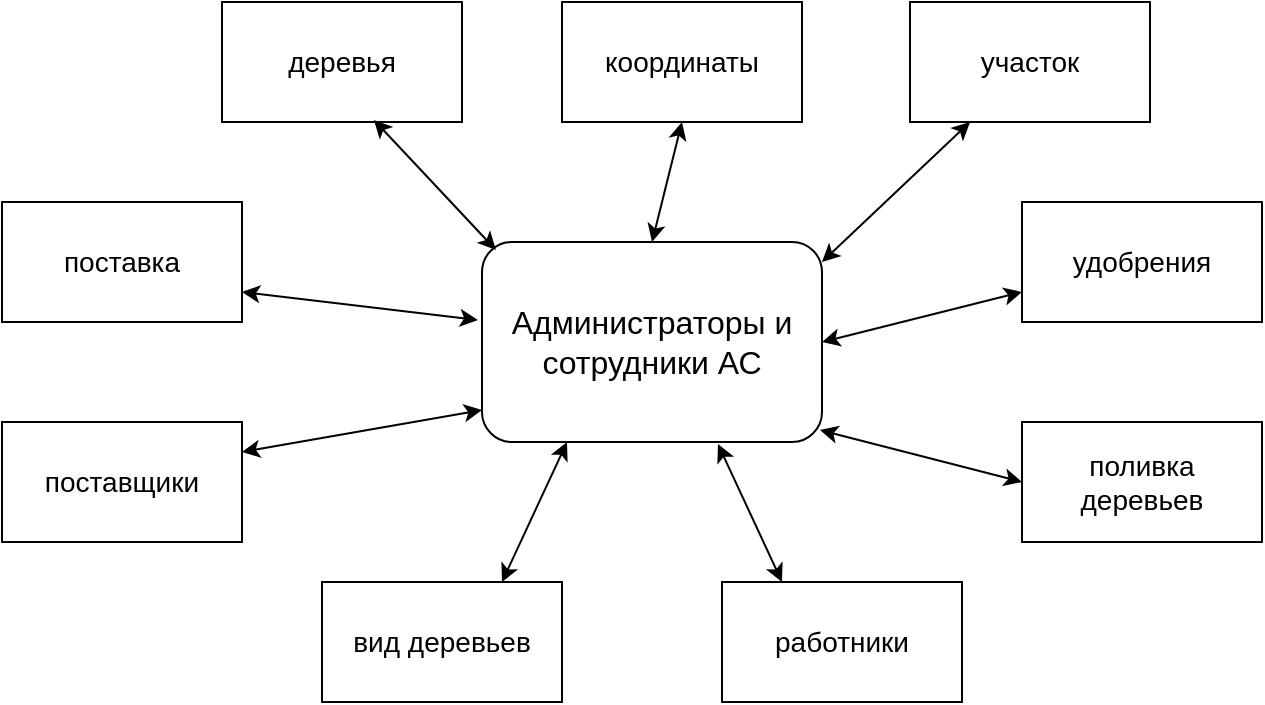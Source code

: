 <mxfile version="20.3.0" type="device"><diagram id="DMI0_pM0iUICfWPwsj3U" name="Страница 1"><mxGraphModel dx="804" dy="782" grid="1" gridSize="10" guides="1" tooltips="1" connect="1" arrows="1" fold="1" page="1" pageScale="1" pageWidth="827" pageHeight="1169" math="0" shadow="0"><root><mxCell id="0"/><mxCell id="1" parent="0"/><mxCell id="AUwF96scVjsSGn-3d3nz-1" value="&lt;font size=&quot;3&quot;&gt;Администраторы и сотрудники АС&lt;/font&gt;" style="rounded=1;whiteSpace=wrap;html=1;" vertex="1" parent="1"><mxGeometry x="320" y="420" width="170" height="100" as="geometry"/></mxCell><mxCell id="AUwF96scVjsSGn-3d3nz-2" value="деревья" style="rounded=0;whiteSpace=wrap;html=1;fontSize=14;" vertex="1" parent="1"><mxGeometry x="190" y="300" width="120" height="60" as="geometry"/></mxCell><mxCell id="AUwF96scVjsSGn-3d3nz-3" value="поставка" style="rounded=0;whiteSpace=wrap;html=1;fontSize=14;" vertex="1" parent="1"><mxGeometry x="80" y="400" width="120" height="60" as="geometry"/></mxCell><mxCell id="AUwF96scVjsSGn-3d3nz-4" value="поливка&lt;br&gt;деревьев" style="rounded=0;whiteSpace=wrap;html=1;fontSize=14;" vertex="1" parent="1"><mxGeometry x="590" y="510" width="120" height="60" as="geometry"/></mxCell><mxCell id="AUwF96scVjsSGn-3d3nz-5" value="поставщики" style="rounded=0;whiteSpace=wrap;html=1;fontSize=14;" vertex="1" parent="1"><mxGeometry x="80" y="510" width="120" height="60" as="geometry"/></mxCell><mxCell id="AUwF96scVjsSGn-3d3nz-6" value="работники" style="rounded=0;whiteSpace=wrap;html=1;fontSize=14;" vertex="1" parent="1"><mxGeometry x="440" y="590" width="120" height="60" as="geometry"/></mxCell><mxCell id="AUwF96scVjsSGn-3d3nz-7" value="удобрения" style="rounded=0;whiteSpace=wrap;html=1;fontSize=14;" vertex="1" parent="1"><mxGeometry x="590" y="400" width="120" height="60" as="geometry"/></mxCell><mxCell id="AUwF96scVjsSGn-3d3nz-8" value="вид деревьев" style="rounded=0;whiteSpace=wrap;html=1;fontSize=14;" vertex="1" parent="1"><mxGeometry x="240" y="590" width="120" height="60" as="geometry"/></mxCell><mxCell id="AUwF96scVjsSGn-3d3nz-9" value="участок" style="rounded=0;whiteSpace=wrap;html=1;fontSize=14;" vertex="1" parent="1"><mxGeometry x="534" y="300" width="120" height="60" as="geometry"/></mxCell><mxCell id="AUwF96scVjsSGn-3d3nz-10" value="координаты" style="rounded=0;whiteSpace=wrap;html=1;fontSize=14;" vertex="1" parent="1"><mxGeometry x="360" y="300" width="120" height="60" as="geometry"/></mxCell><mxCell id="AUwF96scVjsSGn-3d3nz-11" value="" style="endArrow=classic;startArrow=classic;html=1;rounded=0;fontSize=14;exitX=1;exitY=0.25;exitDx=0;exitDy=0;entryX=0;entryY=0.84;entryDx=0;entryDy=0;entryPerimeter=0;" edge="1" parent="1" source="AUwF96scVjsSGn-3d3nz-5" target="AUwF96scVjsSGn-3d3nz-1"><mxGeometry width="50" height="50" relative="1" as="geometry"><mxPoint x="240" y="540" as="sourcePoint"/><mxPoint x="290" y="490" as="targetPoint"/></mxGeometry></mxCell><mxCell id="AUwF96scVjsSGn-3d3nz-13" value="" style="endArrow=classic;startArrow=classic;html=1;rounded=0;fontSize=14;exitX=1;exitY=0.75;exitDx=0;exitDy=0;entryX=-0.012;entryY=0.39;entryDx=0;entryDy=0;entryPerimeter=0;" edge="1" parent="1" source="AUwF96scVjsSGn-3d3nz-3" target="AUwF96scVjsSGn-3d3nz-1"><mxGeometry width="50" height="50" relative="1" as="geometry"><mxPoint x="240" y="490" as="sourcePoint"/><mxPoint x="290" y="440" as="targetPoint"/></mxGeometry></mxCell><mxCell id="AUwF96scVjsSGn-3d3nz-14" value="" style="endArrow=classic;startArrow=classic;html=1;rounded=0;fontSize=14;entryX=0.633;entryY=0.983;entryDx=0;entryDy=0;entryPerimeter=0;exitX=0.041;exitY=0.04;exitDx=0;exitDy=0;exitPerimeter=0;" edge="1" parent="1" source="AUwF96scVjsSGn-3d3nz-1" target="AUwF96scVjsSGn-3d3nz-2"><mxGeometry width="50" height="50" relative="1" as="geometry"><mxPoint x="290" y="430" as="sourcePoint"/><mxPoint x="340" y="380" as="targetPoint"/></mxGeometry></mxCell><mxCell id="AUwF96scVjsSGn-3d3nz-15" value="" style="endArrow=classic;startArrow=classic;html=1;rounded=0;fontSize=14;entryX=0.5;entryY=1;entryDx=0;entryDy=0;exitX=0.5;exitY=0;exitDx=0;exitDy=0;" edge="1" parent="1" source="AUwF96scVjsSGn-3d3nz-1" target="AUwF96scVjsSGn-3d3nz-10"><mxGeometry width="50" height="50" relative="1" as="geometry"><mxPoint x="390" y="450" as="sourcePoint"/><mxPoint x="440" y="400" as="targetPoint"/></mxGeometry></mxCell><mxCell id="AUwF96scVjsSGn-3d3nz-16" value="" style="endArrow=classic;startArrow=classic;html=1;rounded=0;fontSize=14;entryX=0.25;entryY=1;entryDx=0;entryDy=0;" edge="1" parent="1" target="AUwF96scVjsSGn-3d3nz-9"><mxGeometry width="50" height="50" relative="1" as="geometry"><mxPoint x="490" y="430" as="sourcePoint"/><mxPoint x="570" y="380" as="targetPoint"/></mxGeometry></mxCell><mxCell id="AUwF96scVjsSGn-3d3nz-17" value="" style="endArrow=classic;startArrow=classic;html=1;rounded=0;fontSize=14;entryX=0;entryY=0.75;entryDx=0;entryDy=0;exitX=1;exitY=0.5;exitDx=0;exitDy=0;" edge="1" parent="1" source="AUwF96scVjsSGn-3d3nz-1" target="AUwF96scVjsSGn-3d3nz-7"><mxGeometry width="50" height="50" relative="1" as="geometry"><mxPoint x="530" y="500" as="sourcePoint"/><mxPoint x="580" y="450" as="targetPoint"/></mxGeometry></mxCell><mxCell id="AUwF96scVjsSGn-3d3nz-18" value="" style="endArrow=classic;startArrow=classic;html=1;rounded=0;fontSize=14;entryX=0.994;entryY=0.94;entryDx=0;entryDy=0;entryPerimeter=0;exitX=0;exitY=0.5;exitDx=0;exitDy=0;" edge="1" parent="1" source="AUwF96scVjsSGn-3d3nz-4" target="AUwF96scVjsSGn-3d3nz-1"><mxGeometry width="50" height="50" relative="1" as="geometry"><mxPoint x="500" y="560" as="sourcePoint"/><mxPoint x="550" y="510" as="targetPoint"/></mxGeometry></mxCell><mxCell id="AUwF96scVjsSGn-3d3nz-19" value="" style="endArrow=classic;startArrow=classic;html=1;rounded=0;fontSize=14;entryX=0.25;entryY=1;entryDx=0;entryDy=0;exitX=0.75;exitY=0;exitDx=0;exitDy=0;" edge="1" parent="1" source="AUwF96scVjsSGn-3d3nz-8" target="AUwF96scVjsSGn-3d3nz-1"><mxGeometry width="50" height="50" relative="1" as="geometry"><mxPoint x="340" y="590" as="sourcePoint"/><mxPoint x="390" y="540" as="targetPoint"/></mxGeometry></mxCell><mxCell id="AUwF96scVjsSGn-3d3nz-20" value="" style="endArrow=classic;startArrow=classic;html=1;rounded=0;fontSize=14;entryX=0.694;entryY=1.01;entryDx=0;entryDy=0;entryPerimeter=0;exitX=0.25;exitY=0;exitDx=0;exitDy=0;" edge="1" parent="1" source="AUwF96scVjsSGn-3d3nz-6" target="AUwF96scVjsSGn-3d3nz-1"><mxGeometry width="50" height="50" relative="1" as="geometry"><mxPoint x="440" y="590" as="sourcePoint"/><mxPoint x="490" y="540" as="targetPoint"/></mxGeometry></mxCell></root></mxGraphModel></diagram></mxfile>